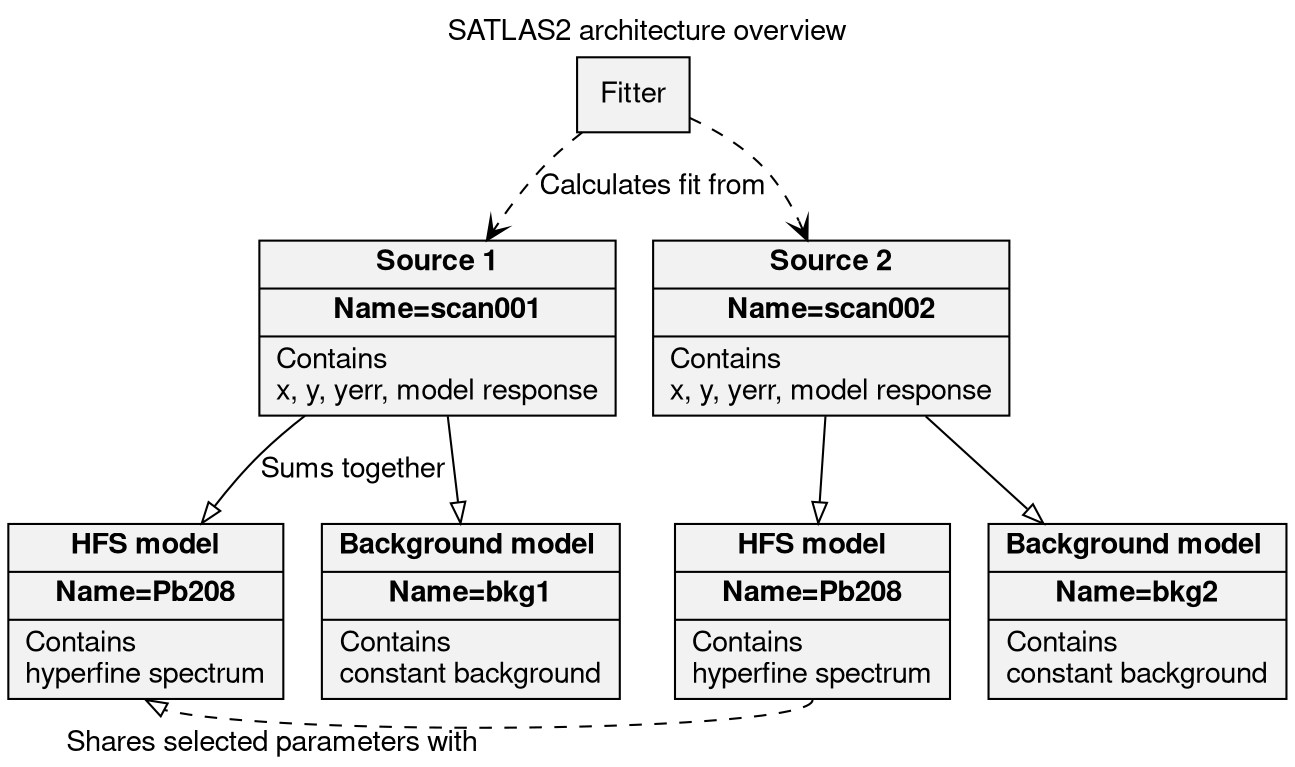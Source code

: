 digraph satlas2_diagram {
        rankdir = TB;
        graph [
            label="SATLAS2 architecture overview"
            labelloc="t"
            fontname="Helvetica,Arial,sans-serif"
        ]
        subgraph{
            node [
                fontname="Helvetica,Arial,sans-serif"
                shape=record
                style=filled
                fillcolor=gray95
            ]
            edge [fontname="Helvetica,Arial,sans-serif"]
            edge [arrowhead=vee style=dashed]
            Fitter -> Datasource1 [label=<Calculates fit from>]
            Fitter -> Datasource2
        
            edge [arrowhead=empty style=""]
            Datasource1 -> Model1 [label=<Sums together>];
            Datasource1 -> Model2;
            Datasource2 -> Model3;
            Datasource2 -> Model4;
            edge [arrowhead=empty style=dashed];
            Model3:s -> Model1:s [constraint=false xlabel=<Shares selected parameters with>];
        
            Datasource1[label = <{<b>Source 1</b> | <b>Name=scan001</b> | Contains <br align="left"/>x, y, yerr, model response<br align="left"/>}>];
            Datasource2[label = <{<b>Source 2</b> | <b>Name=scan002</b> |Contains <br align="left"/>x, y, yerr, model response<br align="left"/>}>];
        
            Model1[label = <{<b>HFS model</b> | <b>Name=Pb208</b> | Contains <br align="left"/>hyperfine spectrum<br align="left"/>}>];
            Model2[label = <{<b>Background model </b> | <b>Name=bkg1</b> | Contains <br align="left"/>constant background<br align="left"/>}>];
            Model3[label = <{<b>HFS model</b> | <b>Name=Pb208</b> | Contains <br align="left"/>hyperfine spectrum<br align="left"/>}>];
            Model4[label = <{<b>Background model </b> | <b>Name=bkg2</b> | Contains <br align="left"/>constant background<br align="left"/>}>];
        }
    }